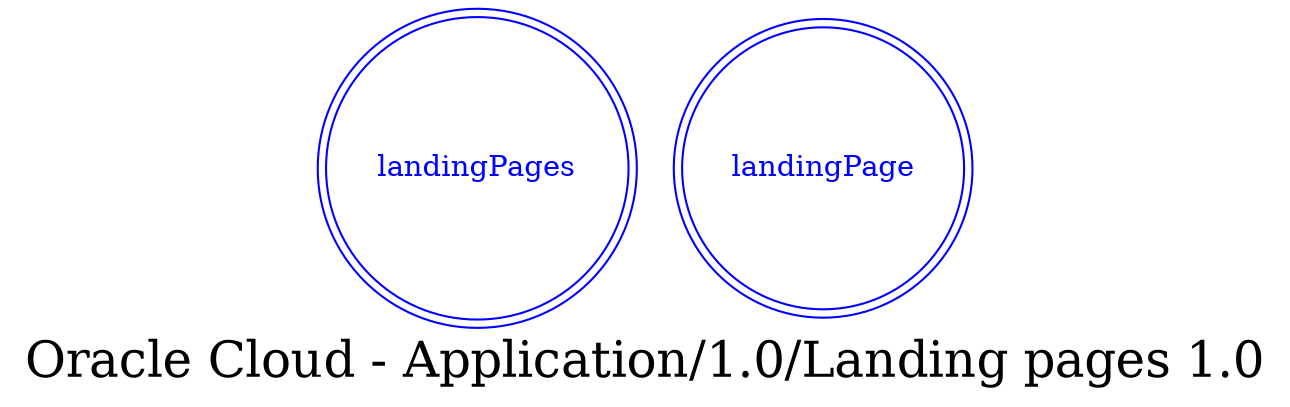 digraph LexiconGraph {
graph[label="Oracle Cloud - Application/1.0/Landing pages 1.0", fontsize=24]
splines=true
"landingPages" [color=blue, fontcolor=blue, shape=doublecircle]
"landingPage" [color=blue, fontcolor=blue, shape=doublecircle]
}
